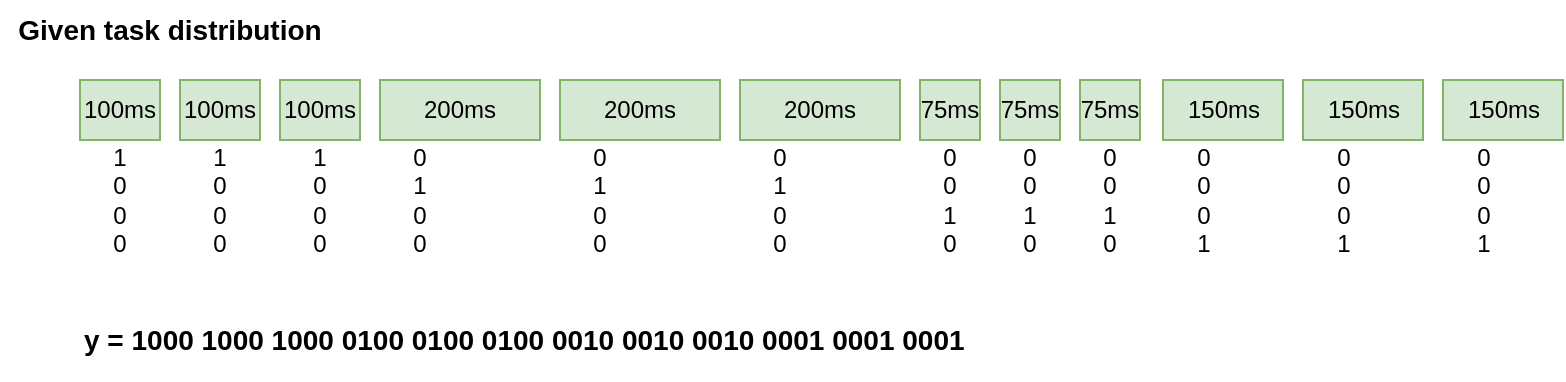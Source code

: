 <mxfile version="21.6.1" type="device">
  <diagram name="Page-1" id="OCD1pQ2lFyb5-pAs6mBr">
    <mxGraphModel dx="1506" dy="915" grid="1" gridSize="10" guides="1" tooltips="1" connect="1" arrows="1" fold="1" page="1" pageScale="1" pageWidth="850" pageHeight="1100" math="1" shadow="0">
      <root>
        <mxCell id="0" />
        <mxCell id="1" parent="0" />
        <mxCell id="sD0XBtN898RwaV4NvgBG-8" value="200ms" style="rounded=0;whiteSpace=wrap;html=1;fillColor=#d5e8d4;strokeColor=#82b366;" parent="1" vertex="1">
          <mxGeometry x="230" y="80" width="80" height="30" as="geometry" />
        </mxCell>
        <mxCell id="sD0XBtN898RwaV4NvgBG-13" value="75ms" style="rounded=0;whiteSpace=wrap;html=1;fillColor=#d5e8d4;strokeColor=#82b366;" parent="1" vertex="1">
          <mxGeometry x="500" y="80" width="30" height="30" as="geometry" />
        </mxCell>
        <mxCell id="sD0XBtN898RwaV4NvgBG-15" value="75ms" style="rounded=0;whiteSpace=wrap;html=1;fillColor=#d5e8d4;strokeColor=#82b366;" parent="1" vertex="1">
          <mxGeometry x="540" y="80" width="30" height="30" as="geometry" />
        </mxCell>
        <mxCell id="sD0XBtN898RwaV4NvgBG-16" value="75ms" style="rounded=0;whiteSpace=wrap;html=1;fillColor=#d5e8d4;strokeColor=#82b366;" parent="1" vertex="1">
          <mxGeometry x="580" y="80" width="30" height="30" as="geometry" />
        </mxCell>
        <mxCell id="sD0XBtN898RwaV4NvgBG-19" value="150ms" style="rounded=0;whiteSpace=wrap;html=1;fillColor=#d5e8d4;strokeColor=#82b366;" parent="1" vertex="1">
          <mxGeometry x="621.5" y="80" width="60" height="30" as="geometry" />
        </mxCell>
        <mxCell id="sD0XBtN898RwaV4NvgBG-20" value="200ms" style="rounded=0;whiteSpace=wrap;html=1;fillColor=#d5e8d4;strokeColor=#82b366;" parent="1" vertex="1">
          <mxGeometry x="320" y="80" width="80" height="30" as="geometry" />
        </mxCell>
        <mxCell id="sD0XBtN898RwaV4NvgBG-21" value="200ms" style="rounded=0;whiteSpace=wrap;html=1;fillColor=#d5e8d4;strokeColor=#82b366;" parent="1" vertex="1">
          <mxGeometry x="410" y="80" width="80" height="30" as="geometry" />
        </mxCell>
        <mxCell id="sD0XBtN898RwaV4NvgBG-24" value="150ms" style="rounded=0;whiteSpace=wrap;html=1;fillColor=#d5e8d4;strokeColor=#82b366;" parent="1" vertex="1">
          <mxGeometry x="691.5" y="80" width="60" height="30" as="geometry" />
        </mxCell>
        <mxCell id="sD0XBtN898RwaV4NvgBG-25" value="150ms" style="rounded=0;whiteSpace=wrap;html=1;fillColor=#d5e8d4;strokeColor=#82b366;" parent="1" vertex="1">
          <mxGeometry x="761.5" y="80" width="60" height="30" as="geometry" />
        </mxCell>
        <mxCell id="dyOHYiIMp45q6dB9HG6w-65" value="&lt;font style=&quot;font-size: 14px;&quot;&gt;Given task distribution&lt;/font&gt;" style="text;html=1;strokeColor=none;fillColor=none;align=center;verticalAlign=middle;whiteSpace=wrap;rounded=0;fontStyle=1" parent="1" vertex="1">
          <mxGeometry x="40" y="40" width="170" height="30" as="geometry" />
        </mxCell>
        <mxCell id="VSx_z2v5BgDucxLoZLZk-1" value="100ms" style="rounded=0;whiteSpace=wrap;html=1;fillColor=#d5e8d4;strokeColor=#82b366;" vertex="1" parent="1">
          <mxGeometry x="80" y="80" width="40" height="30" as="geometry" />
        </mxCell>
        <mxCell id="VSx_z2v5BgDucxLoZLZk-2" value="100ms" style="rounded=0;whiteSpace=wrap;html=1;fillColor=#d5e8d4;strokeColor=#82b366;" vertex="1" parent="1">
          <mxGeometry x="130" y="80" width="40" height="30" as="geometry" />
        </mxCell>
        <mxCell id="VSx_z2v5BgDucxLoZLZk-3" value="100ms" style="rounded=0;whiteSpace=wrap;html=1;fillColor=#d5e8d4;strokeColor=#82b366;" vertex="1" parent="1">
          <mxGeometry x="180" y="80" width="40" height="30" as="geometry" />
        </mxCell>
        <mxCell id="VSx_z2v5BgDucxLoZLZk-6" value="1&lt;br&gt;0&lt;br&gt;0&lt;br&gt;0" style="text;html=1;strokeColor=none;fillColor=none;align=center;verticalAlign=middle;whiteSpace=wrap;rounded=0;" vertex="1" parent="1">
          <mxGeometry x="80" y="110" width="40" height="60" as="geometry" />
        </mxCell>
        <mxCell id="VSx_z2v5BgDucxLoZLZk-7" value="1&lt;br&gt;0&lt;br&gt;0&lt;br&gt;0" style="text;html=1;strokeColor=none;fillColor=none;align=center;verticalAlign=middle;whiteSpace=wrap;rounded=0;" vertex="1" parent="1">
          <mxGeometry x="130" y="110" width="40" height="60" as="geometry" />
        </mxCell>
        <mxCell id="VSx_z2v5BgDucxLoZLZk-8" value="1&lt;br&gt;0&lt;br&gt;0&lt;br&gt;0" style="text;html=1;strokeColor=none;fillColor=none;align=center;verticalAlign=middle;whiteSpace=wrap;rounded=0;" vertex="1" parent="1">
          <mxGeometry x="180" y="110" width="40" height="60" as="geometry" />
        </mxCell>
        <mxCell id="VSx_z2v5BgDucxLoZLZk-9" value="0&lt;br&gt;1&lt;br&gt;0&lt;br&gt;0" style="text;html=1;strokeColor=none;fillColor=none;align=center;verticalAlign=middle;whiteSpace=wrap;rounded=0;" vertex="1" parent="1">
          <mxGeometry x="230" y="110" width="40" height="60" as="geometry" />
        </mxCell>
        <mxCell id="VSx_z2v5BgDucxLoZLZk-12" value="0&lt;br&gt;1&lt;br&gt;0&lt;br&gt;0" style="text;html=1;strokeColor=none;fillColor=none;align=center;verticalAlign=middle;whiteSpace=wrap;rounded=0;" vertex="1" parent="1">
          <mxGeometry x="320" y="110" width="40" height="60" as="geometry" />
        </mxCell>
        <mxCell id="VSx_z2v5BgDucxLoZLZk-13" value="0&lt;br&gt;1&lt;br&gt;0&lt;br&gt;0" style="text;html=1;strokeColor=none;fillColor=none;align=center;verticalAlign=middle;whiteSpace=wrap;rounded=0;" vertex="1" parent="1">
          <mxGeometry x="410" y="110" width="40" height="60" as="geometry" />
        </mxCell>
        <mxCell id="VSx_z2v5BgDucxLoZLZk-14" value="0&lt;br&gt;0&lt;br&gt;1&lt;br&gt;0" style="text;html=1;strokeColor=none;fillColor=none;align=center;verticalAlign=middle;whiteSpace=wrap;rounded=0;" vertex="1" parent="1">
          <mxGeometry x="495" y="110" width="40" height="60" as="geometry" />
        </mxCell>
        <mxCell id="VSx_z2v5BgDucxLoZLZk-15" value="0&lt;br&gt;0&lt;br&gt;1&lt;br&gt;0" style="text;html=1;strokeColor=none;fillColor=none;align=center;verticalAlign=middle;whiteSpace=wrap;rounded=0;" vertex="1" parent="1">
          <mxGeometry x="535" y="110" width="40" height="60" as="geometry" />
        </mxCell>
        <mxCell id="VSx_z2v5BgDucxLoZLZk-16" value="0&lt;br&gt;0&lt;br&gt;1&lt;br&gt;0" style="text;html=1;strokeColor=none;fillColor=none;align=center;verticalAlign=middle;whiteSpace=wrap;rounded=0;" vertex="1" parent="1">
          <mxGeometry x="575" y="110" width="40" height="60" as="geometry" />
        </mxCell>
        <mxCell id="VSx_z2v5BgDucxLoZLZk-17" value="0&lt;br&gt;0&lt;br&gt;0&lt;br&gt;1" style="text;html=1;strokeColor=none;fillColor=none;align=center;verticalAlign=middle;whiteSpace=wrap;rounded=0;" vertex="1" parent="1">
          <mxGeometry x="621.5" y="110" width="40" height="60" as="geometry" />
        </mxCell>
        <mxCell id="VSx_z2v5BgDucxLoZLZk-18" value="0&lt;br&gt;0&lt;br&gt;0&lt;br&gt;1" style="text;html=1;strokeColor=none;fillColor=none;align=center;verticalAlign=middle;whiteSpace=wrap;rounded=0;" vertex="1" parent="1">
          <mxGeometry x="691.5" y="110" width="40" height="60" as="geometry" />
        </mxCell>
        <mxCell id="VSx_z2v5BgDucxLoZLZk-19" value="0&lt;br&gt;0&lt;br&gt;0&lt;br&gt;1" style="text;html=1;strokeColor=none;fillColor=none;align=center;verticalAlign=middle;whiteSpace=wrap;rounded=0;" vertex="1" parent="1">
          <mxGeometry x="761.5" y="110" width="40" height="60" as="geometry" />
        </mxCell>
        <mxCell id="VSx_z2v5BgDucxLoZLZk-20" value="&lt;font style=&quot;font-size: 14px;&quot;&gt;y = 1000 1000 1000 0100 0100 0100 0010 0010 0010 0001 0001 0001&lt;/font&gt;" style="text;html=1;strokeColor=none;fillColor=none;align=left;verticalAlign=middle;whiteSpace=wrap;rounded=0;fontStyle=1" vertex="1" parent="1">
          <mxGeometry x="80" y="190" width="460" height="40" as="geometry" />
        </mxCell>
      </root>
    </mxGraphModel>
  </diagram>
</mxfile>
